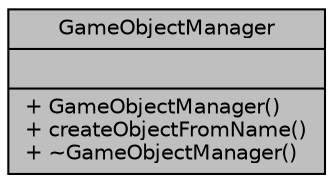 digraph "GameObjectManager"
{
  edge [fontname="Helvetica",fontsize="10",labelfontname="Helvetica",labelfontsize="10"];
  node [fontname="Helvetica",fontsize="10",shape=record];
  Node1 [label="{GameObjectManager\n||+ GameObjectManager()\l+ createObjectFromName()\l+ ~GameObjectManager()\l}",height=0.2,width=0.4,color="black", fillcolor="grey75", style="filled", fontcolor="black"];
}
